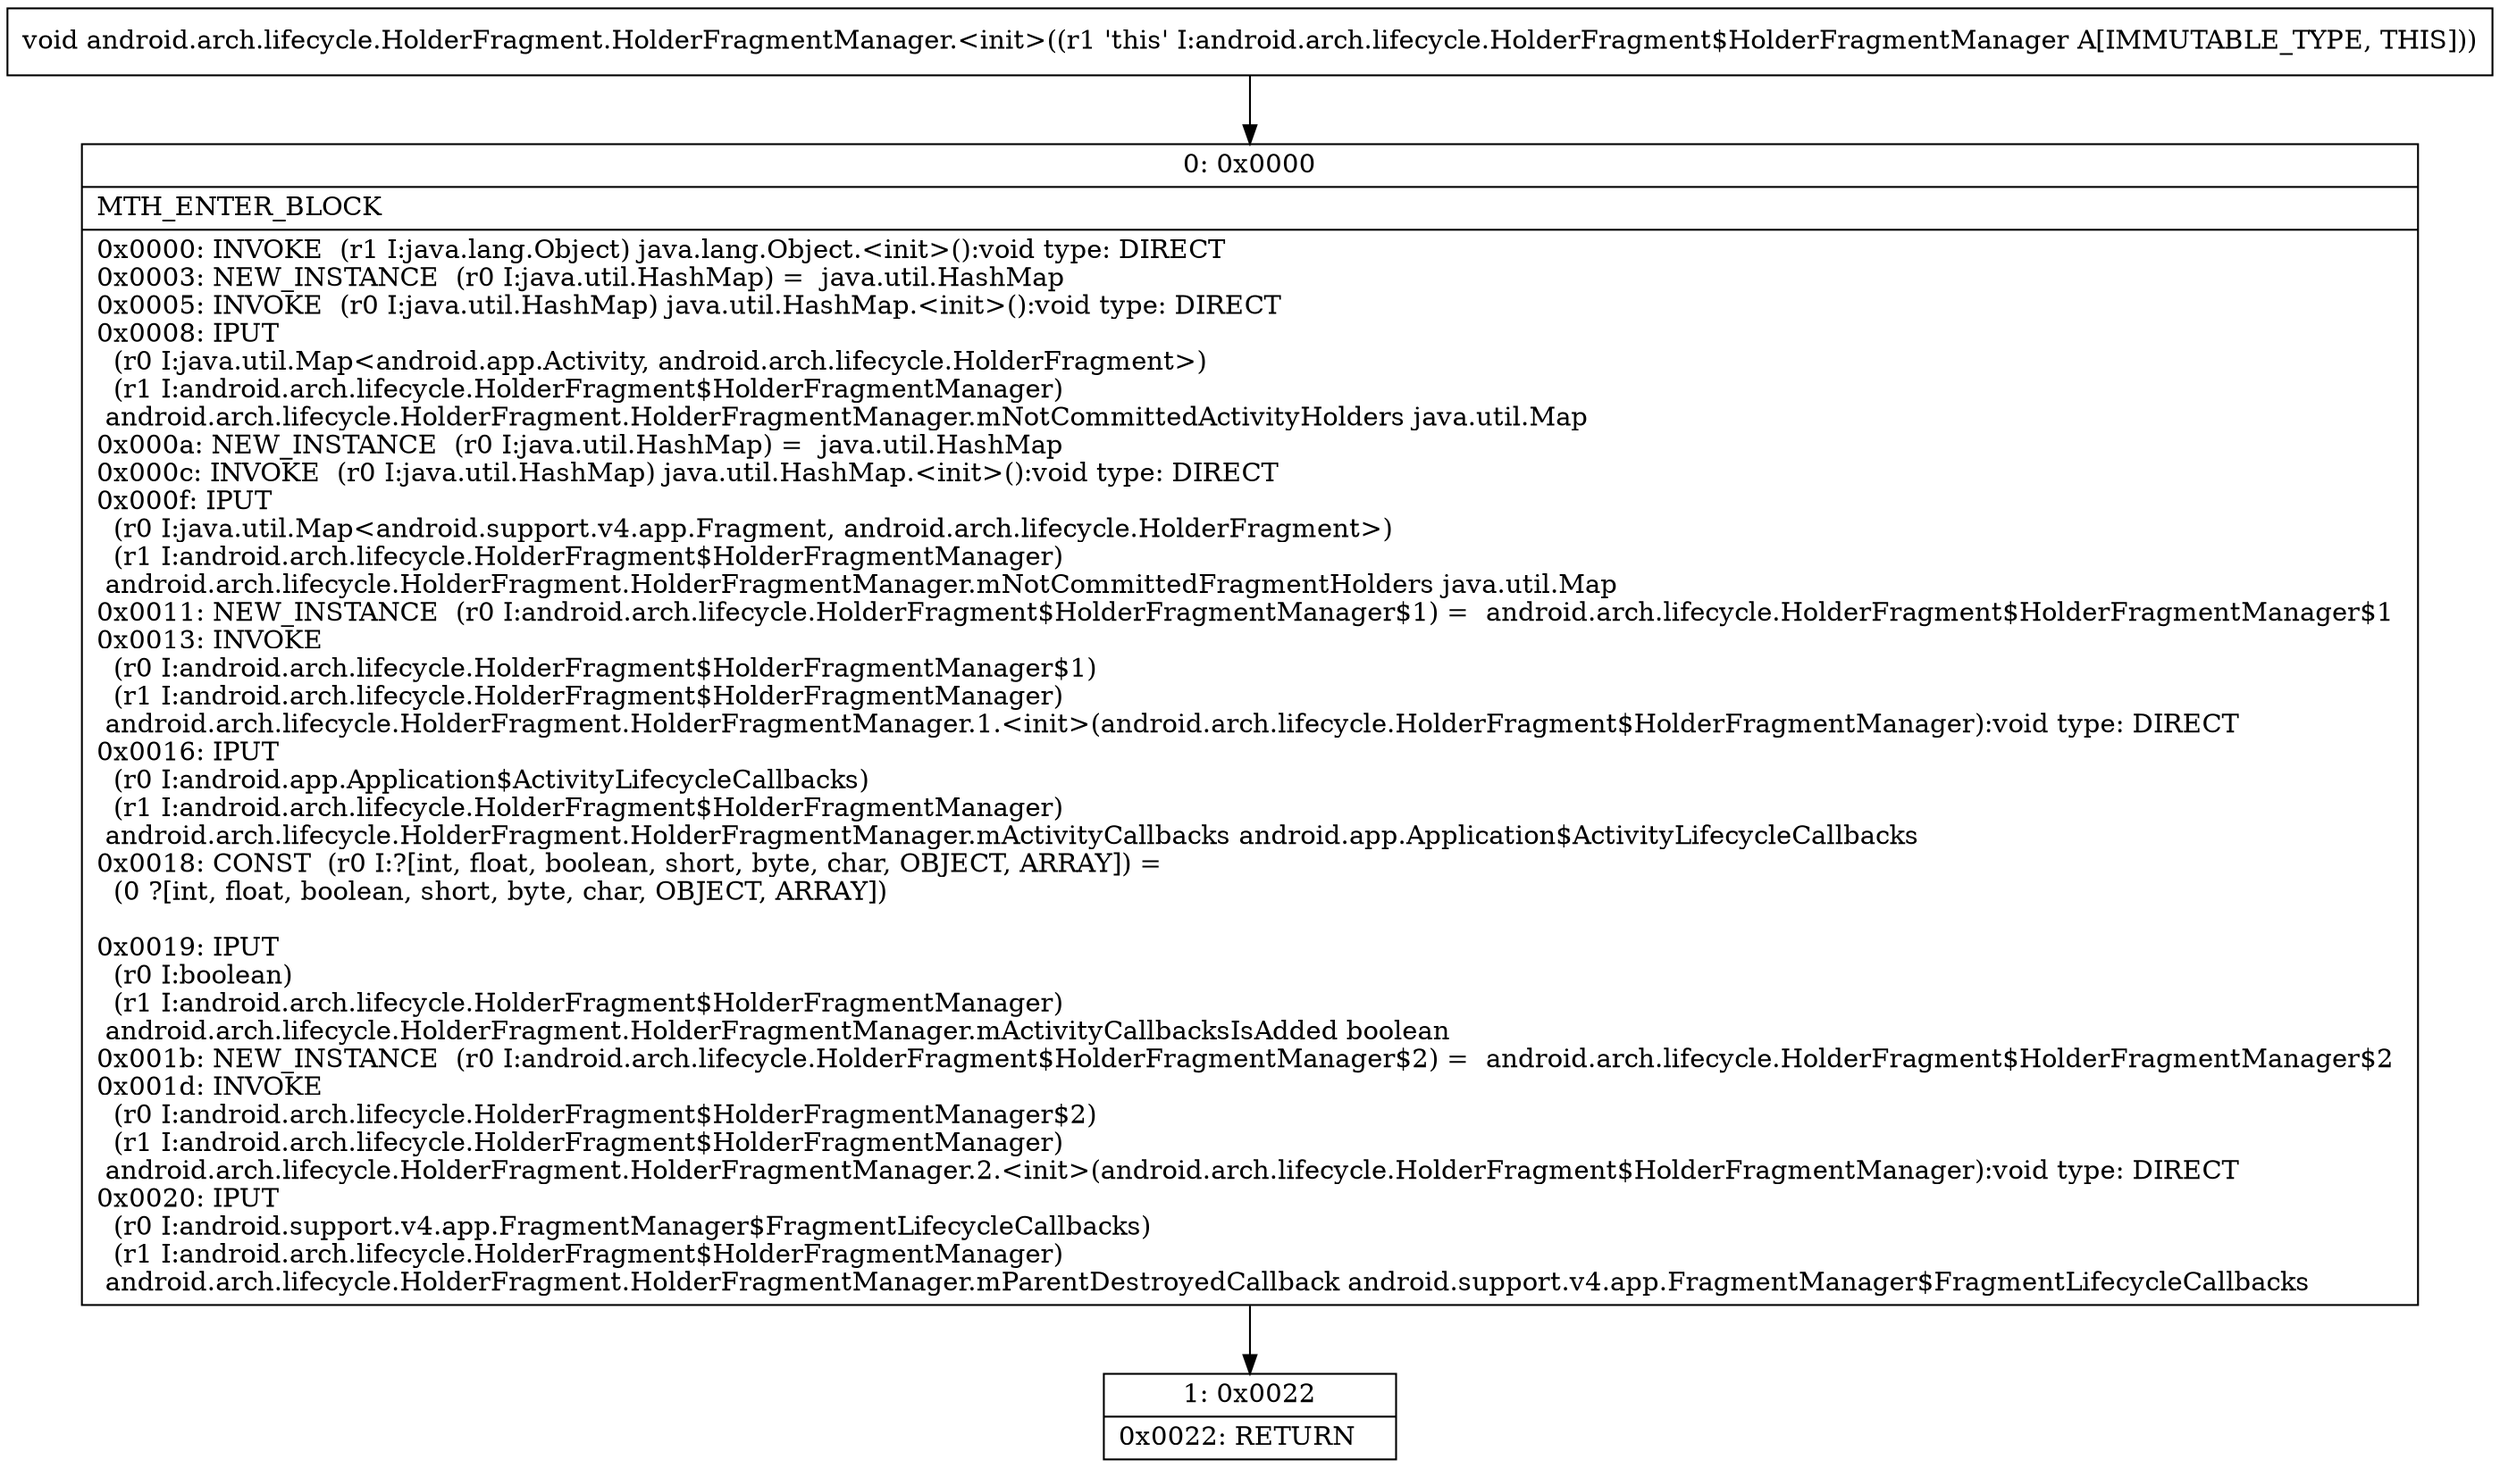 digraph "CFG forandroid.arch.lifecycle.HolderFragment.HolderFragmentManager.\<init\>()V" {
Node_0 [shape=record,label="{0\:\ 0x0000|MTH_ENTER_BLOCK\l|0x0000: INVOKE  (r1 I:java.lang.Object) java.lang.Object.\<init\>():void type: DIRECT \l0x0003: NEW_INSTANCE  (r0 I:java.util.HashMap) =  java.util.HashMap \l0x0005: INVOKE  (r0 I:java.util.HashMap) java.util.HashMap.\<init\>():void type: DIRECT \l0x0008: IPUT  \l  (r0 I:java.util.Map\<android.app.Activity, android.arch.lifecycle.HolderFragment\>)\l  (r1 I:android.arch.lifecycle.HolderFragment$HolderFragmentManager)\l android.arch.lifecycle.HolderFragment.HolderFragmentManager.mNotCommittedActivityHolders java.util.Map \l0x000a: NEW_INSTANCE  (r0 I:java.util.HashMap) =  java.util.HashMap \l0x000c: INVOKE  (r0 I:java.util.HashMap) java.util.HashMap.\<init\>():void type: DIRECT \l0x000f: IPUT  \l  (r0 I:java.util.Map\<android.support.v4.app.Fragment, android.arch.lifecycle.HolderFragment\>)\l  (r1 I:android.arch.lifecycle.HolderFragment$HolderFragmentManager)\l android.arch.lifecycle.HolderFragment.HolderFragmentManager.mNotCommittedFragmentHolders java.util.Map \l0x0011: NEW_INSTANCE  (r0 I:android.arch.lifecycle.HolderFragment$HolderFragmentManager$1) =  android.arch.lifecycle.HolderFragment$HolderFragmentManager$1 \l0x0013: INVOKE  \l  (r0 I:android.arch.lifecycle.HolderFragment$HolderFragmentManager$1)\l  (r1 I:android.arch.lifecycle.HolderFragment$HolderFragmentManager)\l android.arch.lifecycle.HolderFragment.HolderFragmentManager.1.\<init\>(android.arch.lifecycle.HolderFragment$HolderFragmentManager):void type: DIRECT \l0x0016: IPUT  \l  (r0 I:android.app.Application$ActivityLifecycleCallbacks)\l  (r1 I:android.arch.lifecycle.HolderFragment$HolderFragmentManager)\l android.arch.lifecycle.HolderFragment.HolderFragmentManager.mActivityCallbacks android.app.Application$ActivityLifecycleCallbacks \l0x0018: CONST  (r0 I:?[int, float, boolean, short, byte, char, OBJECT, ARRAY]) = \l  (0 ?[int, float, boolean, short, byte, char, OBJECT, ARRAY])\l \l0x0019: IPUT  \l  (r0 I:boolean)\l  (r1 I:android.arch.lifecycle.HolderFragment$HolderFragmentManager)\l android.arch.lifecycle.HolderFragment.HolderFragmentManager.mActivityCallbacksIsAdded boolean \l0x001b: NEW_INSTANCE  (r0 I:android.arch.lifecycle.HolderFragment$HolderFragmentManager$2) =  android.arch.lifecycle.HolderFragment$HolderFragmentManager$2 \l0x001d: INVOKE  \l  (r0 I:android.arch.lifecycle.HolderFragment$HolderFragmentManager$2)\l  (r1 I:android.arch.lifecycle.HolderFragment$HolderFragmentManager)\l android.arch.lifecycle.HolderFragment.HolderFragmentManager.2.\<init\>(android.arch.lifecycle.HolderFragment$HolderFragmentManager):void type: DIRECT \l0x0020: IPUT  \l  (r0 I:android.support.v4.app.FragmentManager$FragmentLifecycleCallbacks)\l  (r1 I:android.arch.lifecycle.HolderFragment$HolderFragmentManager)\l android.arch.lifecycle.HolderFragment.HolderFragmentManager.mParentDestroyedCallback android.support.v4.app.FragmentManager$FragmentLifecycleCallbacks \l}"];
Node_1 [shape=record,label="{1\:\ 0x0022|0x0022: RETURN   \l}"];
MethodNode[shape=record,label="{void android.arch.lifecycle.HolderFragment.HolderFragmentManager.\<init\>((r1 'this' I:android.arch.lifecycle.HolderFragment$HolderFragmentManager A[IMMUTABLE_TYPE, THIS])) }"];
MethodNode -> Node_0;
Node_0 -> Node_1;
}

